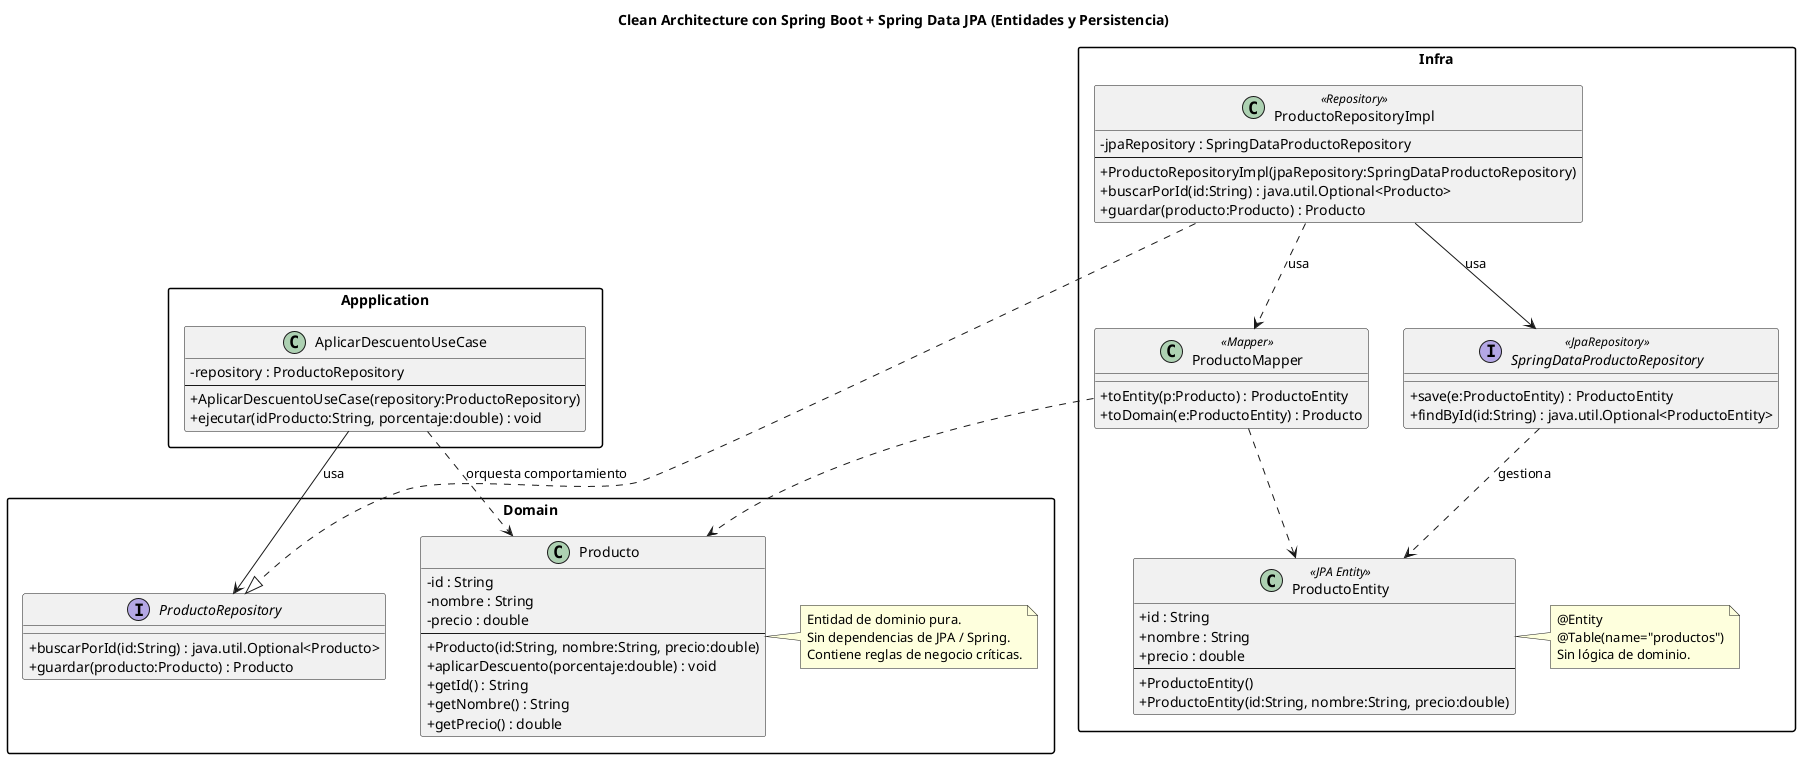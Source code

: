 @startuml
skinparam classAttributeIconSize 0
skinparam packageStyle rectangle
title Clean Architecture con Spring Boot + Spring Data JPA (Entidades y Persistencia)

package "Domain" {
  class Producto {
    - id : String
    - nombre : String
    - precio : double
    --
    + Producto(id:String, nombre:String, precio:double)
    + aplicarDescuento(porcentaje:double) : void
    + getId() : String
    + getNombre() : String
    + getPrecio() : double
  }

  interface ProductoRepository {
    + buscarPorId(id:String) : java.util.Optional<Producto>
    + guardar(producto:Producto) : Producto
  }

  note right of Producto
    Entidad de dominio pura.
    Sin dependencias de JPA / Spring.
    Contiene reglas de negocio críticas.
  end note
}

package "Appplication" {
  class AplicarDescuentoUseCase {
    - repository : ProductoRepository
    --
    + AplicarDescuentoUseCase(repository:ProductoRepository)
    + ejecutar(idProducto:String, porcentaje:double) : void
  }

  AplicarDescuentoUseCase --> ProductoRepository : usa
}

package "Infra" {
  class ProductoEntity <<JPA Entity>> {
    + id : String
    + nombre : String
    + precio : double
    --
    + ProductoEntity()
    + ProductoEntity(id:String, nombre:String, precio:double)
  }

  interface SpringDataProductoRepository <<JpaRepository>> {
    + save(e:ProductoEntity) : ProductoEntity
    + findById(id:String) : java.util.Optional<ProductoEntity>
  }

  class ProductoRepositoryImpl <<Repository>> {
    - jpaRepository : SpringDataProductoRepository
    --
    + ProductoRepositoryImpl(jpaRepository:SpringDataProductoRepository)
    + buscarPorId(id:String) : java.util.Optional<Producto>
    + guardar(producto:Producto) : Producto
  }

  class ProductoMapper <<Mapper>> {
    + toEntity(p:Producto) : ProductoEntity
    + toDomain(e:ProductoEntity) : Producto
  }

  note right of ProductoEntity
    @Entity
    @Table(name="productos")
    Sin lógica de dominio.
  end note
}

' Relaciones entre capas
ProductoRepositoryImpl ..|> ProductoRepository
ProductoRepositoryImpl --> SpringDataProductoRepository : usa
ProductoRepositoryImpl ..> ProductoMapper : usa

ProductoMapper ..> Producto
ProductoMapper ..> ProductoEntity

SpringDataProductoRepository ..> ProductoEntity : gestiona

' Dependencias de aplicación -> dominio
AplicarDescuentoUseCase ..> Producto : orquesta comportamiento

@enduml
